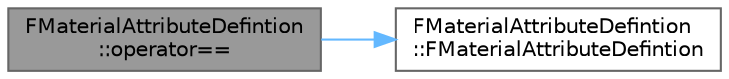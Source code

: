 digraph "FMaterialAttributeDefintion::operator=="
{
 // INTERACTIVE_SVG=YES
 // LATEX_PDF_SIZE
  bgcolor="transparent";
  edge [fontname=Helvetica,fontsize=10,labelfontname=Helvetica,labelfontsize=10];
  node [fontname=Helvetica,fontsize=10,shape=box,height=0.2,width=0.4];
  rankdir="LR";
  Node1 [id="Node000001",label="FMaterialAttributeDefintion\l::operator==",height=0.2,width=0.4,color="gray40", fillcolor="grey60", style="filled", fontcolor="black",tooltip=" "];
  Node1 -> Node2 [id="edge1_Node000001_Node000002",color="steelblue1",style="solid",tooltip=" "];
  Node2 [id="Node000002",label="FMaterialAttributeDefintion\l::FMaterialAttributeDefintion",height=0.2,width=0.4,color="grey40", fillcolor="white", style="filled",URL="$df/d58/classFMaterialAttributeDefintion.html#ae2e9b012d3c08b2ec22bae4f1a21862b",tooltip=" "];
}
